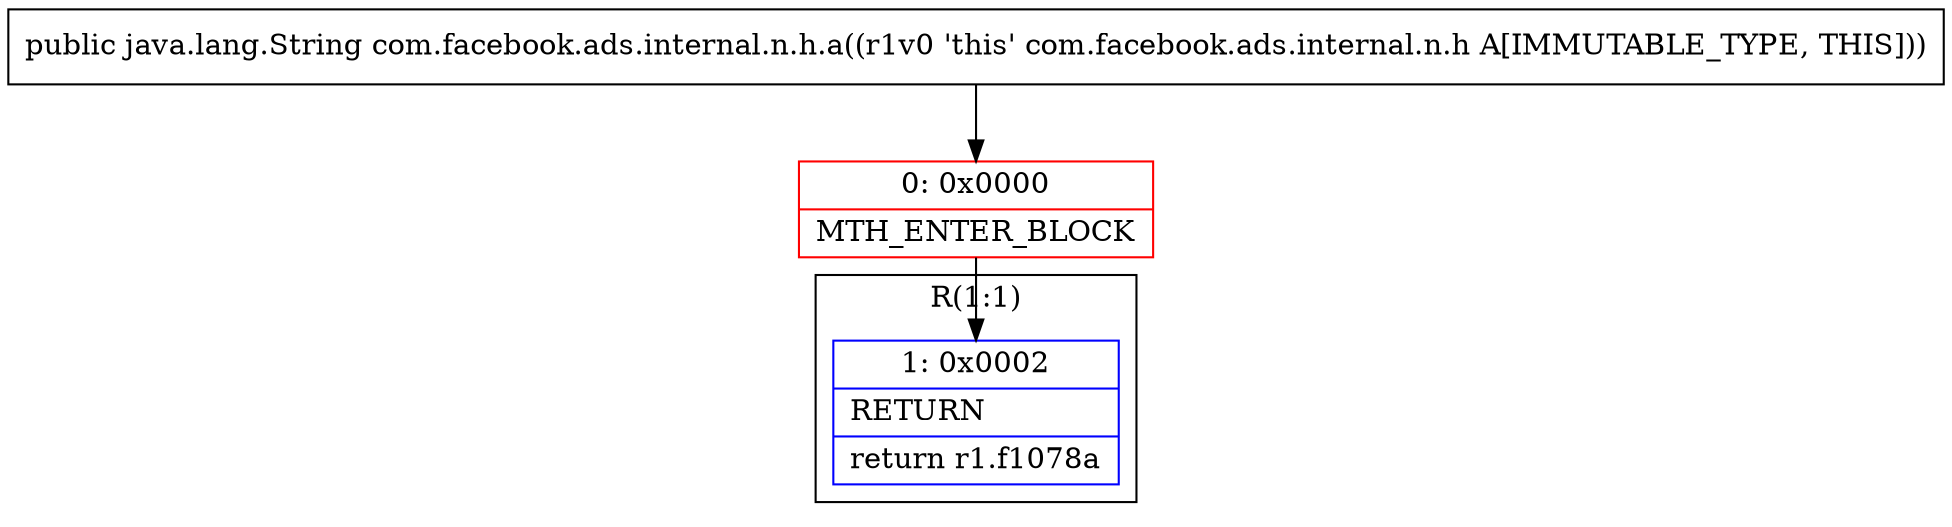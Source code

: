 digraph "CFG forcom.facebook.ads.internal.n.h.a()Ljava\/lang\/String;" {
subgraph cluster_Region_640650995 {
label = "R(1:1)";
node [shape=record,color=blue];
Node_1 [shape=record,label="{1\:\ 0x0002|RETURN\l|return r1.f1078a\l}"];
}
Node_0 [shape=record,color=red,label="{0\:\ 0x0000|MTH_ENTER_BLOCK\l}"];
MethodNode[shape=record,label="{public java.lang.String com.facebook.ads.internal.n.h.a((r1v0 'this' com.facebook.ads.internal.n.h A[IMMUTABLE_TYPE, THIS])) }"];
MethodNode -> Node_0;
Node_0 -> Node_1;
}

